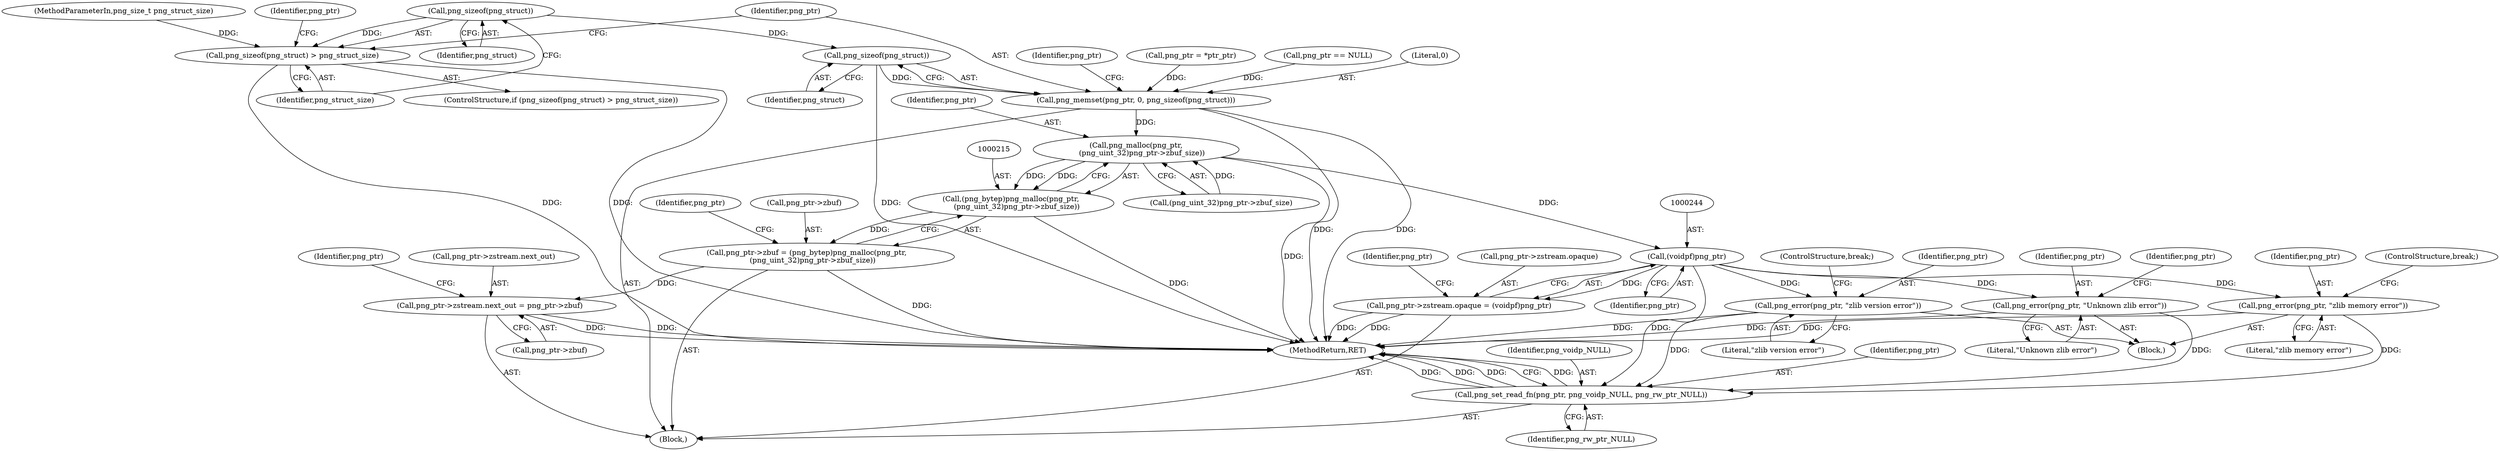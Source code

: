 digraph "0_Chrome_7f3d85b096f66870a15b37c2f40b219b2e292693_7@API" {
"1000159" [label="(Call,png_sizeof(png_struct))"];
"1000158" [label="(Call,png_sizeof(png_struct) > png_struct_size)"];
"1000179" [label="(Call,png_sizeof(png_struct))"];
"1000176" [label="(Call,png_memset(png_ptr, 0, png_sizeof(png_struct)))"];
"1000216" [label="(Call,png_malloc(png_ptr,\n     (png_uint_32)png_ptr->zbuf_size))"];
"1000214" [label="(Call,(png_bytep)png_malloc(png_ptr,\n     (png_uint_32)png_ptr->zbuf_size))"];
"1000210" [label="(Call,png_ptr->zbuf = (png_bytep)png_malloc(png_ptr,\n     (png_uint_32)png_ptr->zbuf_size))"];
"1000269" [label="(Call,png_ptr->zstream.next_out = png_ptr->zbuf)"];
"1000243" [label="(Call,(voidpf)png_ptr)"];
"1000237" [label="(Call,png_ptr->zstream.opaque = (voidpf)png_ptr)"];
"1000256" [label="(Call,png_error(png_ptr, \"zlib memory error\"))"];
"1000289" [label="(Call,png_set_read_fn(png_ptr, png_voidp_NULL, png_rw_ptr_NULL))"];
"1000261" [label="(Call,png_error(png_ptr, \"zlib version error\"))"];
"1000266" [label="(Call,png_error(png_ptr, \"Unknown zlib error\"))"];
"1000159" [label="(Call,png_sizeof(png_struct))"];
"1000110" [label="(MethodParameterIn,png_size_t png_struct_size)"];
"1000177" [label="(Identifier,png_ptr)"];
"1000262" [label="(Identifier,png_ptr)"];
"1000111" [label="(Block,)"];
"1000183" [label="(Identifier,png_ptr)"];
"1000176" [label="(Call,png_memset(png_ptr, 0, png_sizeof(png_struct)))"];
"1000261" [label="(Call,png_error(png_ptr, \"zlib version error\"))"];
"1000257" [label="(Identifier,png_ptr)"];
"1000263" [label="(Literal,\"zlib version error\")"];
"1000267" [label="(Identifier,png_ptr)"];
"1000245" [label="(Identifier,png_ptr)"];
"1000291" [label="(Identifier,png_voidp_NULL)"];
"1000237" [label="(Call,png_ptr->zstream.opaque = (voidpf)png_ptr)"];
"1000226" [label="(Identifier,png_ptr)"];
"1000216" [label="(Call,png_malloc(png_ptr,\n     (png_uint_32)png_ptr->zbuf_size))"];
"1000210" [label="(Call,png_ptr->zbuf = (png_bytep)png_malloc(png_ptr,\n     (png_uint_32)png_ptr->zbuf_size))"];
"1000252" [label="(Block,)"];
"1000256" [label="(Call,png_error(png_ptr, \"zlib memory error\"))"];
"1000217" [label="(Identifier,png_ptr)"];
"1000160" [label="(Identifier,png_struct)"];
"1000172" [label="(Call,png_ptr = *ptr_ptr)"];
"1000270" [label="(Call,png_ptr->zstream.next_out)"];
"1000218" [label="(Call,(png_uint_32)png_ptr->zbuf_size)"];
"1000157" [label="(ControlStructure,if (png_sizeof(png_struct) > png_struct_size))"];
"1000179" [label="(Call,png_sizeof(png_struct))"];
"1000268" [label="(Literal,\"Unknown zlib error\")"];
"1000250" [label="(Identifier,png_ptr)"];
"1000158" [label="(Call,png_sizeof(png_struct) > png_struct_size)"];
"1000264" [label="(ControlStructure,break;)"];
"1000275" [label="(Call,png_ptr->zbuf)"];
"1000161" [label="(Identifier,png_struct_size)"];
"1000293" [label="(MethodReturn,RET)"];
"1000281" [label="(Identifier,png_ptr)"];
"1000238" [label="(Call,png_ptr->zstream.opaque)"];
"1000214" [label="(Call,(png_bytep)png_malloc(png_ptr,\n     (png_uint_32)png_ptr->zbuf_size))"];
"1000164" [label="(Identifier,png_ptr)"];
"1000289" [label="(Call,png_set_read_fn(png_ptr, png_voidp_NULL, png_rw_ptr_NULL))"];
"1000180" [label="(Identifier,png_struct)"];
"1000266" [label="(Call,png_error(png_ptr, \"Unknown zlib error\"))"];
"1000269" [label="(Call,png_ptr->zstream.next_out = png_ptr->zbuf)"];
"1000258" [label="(Literal,\"zlib memory error\")"];
"1000211" [label="(Call,png_ptr->zbuf)"];
"1000123" [label="(Call,png_ptr == NULL)"];
"1000178" [label="(Literal,0)"];
"1000243" [label="(Call,(voidpf)png_ptr)"];
"1000272" [label="(Identifier,png_ptr)"];
"1000290" [label="(Identifier,png_ptr)"];
"1000292" [label="(Identifier,png_rw_ptr_NULL)"];
"1000259" [label="(ControlStructure,break;)"];
"1000159" -> "1000158"  [label="AST: "];
"1000159" -> "1000160"  [label="CFG: "];
"1000160" -> "1000159"  [label="AST: "];
"1000161" -> "1000159"  [label="CFG: "];
"1000159" -> "1000158"  [label="DDG: "];
"1000159" -> "1000179"  [label="DDG: "];
"1000158" -> "1000157"  [label="AST: "];
"1000158" -> "1000161"  [label="CFG: "];
"1000161" -> "1000158"  [label="AST: "];
"1000164" -> "1000158"  [label="CFG: "];
"1000177" -> "1000158"  [label="CFG: "];
"1000158" -> "1000293"  [label="DDG: "];
"1000158" -> "1000293"  [label="DDG: "];
"1000110" -> "1000158"  [label="DDG: "];
"1000179" -> "1000176"  [label="AST: "];
"1000179" -> "1000180"  [label="CFG: "];
"1000180" -> "1000179"  [label="AST: "];
"1000176" -> "1000179"  [label="CFG: "];
"1000179" -> "1000293"  [label="DDG: "];
"1000179" -> "1000176"  [label="DDG: "];
"1000176" -> "1000111"  [label="AST: "];
"1000177" -> "1000176"  [label="AST: "];
"1000178" -> "1000176"  [label="AST: "];
"1000183" -> "1000176"  [label="CFG: "];
"1000176" -> "1000293"  [label="DDG: "];
"1000176" -> "1000293"  [label="DDG: "];
"1000172" -> "1000176"  [label="DDG: "];
"1000123" -> "1000176"  [label="DDG: "];
"1000176" -> "1000216"  [label="DDG: "];
"1000216" -> "1000214"  [label="AST: "];
"1000216" -> "1000218"  [label="CFG: "];
"1000217" -> "1000216"  [label="AST: "];
"1000218" -> "1000216"  [label="AST: "];
"1000214" -> "1000216"  [label="CFG: "];
"1000216" -> "1000293"  [label="DDG: "];
"1000216" -> "1000214"  [label="DDG: "];
"1000216" -> "1000214"  [label="DDG: "];
"1000218" -> "1000216"  [label="DDG: "];
"1000216" -> "1000243"  [label="DDG: "];
"1000214" -> "1000210"  [label="AST: "];
"1000215" -> "1000214"  [label="AST: "];
"1000210" -> "1000214"  [label="CFG: "];
"1000214" -> "1000293"  [label="DDG: "];
"1000214" -> "1000210"  [label="DDG: "];
"1000210" -> "1000111"  [label="AST: "];
"1000211" -> "1000210"  [label="AST: "];
"1000226" -> "1000210"  [label="CFG: "];
"1000210" -> "1000293"  [label="DDG: "];
"1000210" -> "1000269"  [label="DDG: "];
"1000269" -> "1000111"  [label="AST: "];
"1000269" -> "1000275"  [label="CFG: "];
"1000270" -> "1000269"  [label="AST: "];
"1000275" -> "1000269"  [label="AST: "];
"1000281" -> "1000269"  [label="CFG: "];
"1000269" -> "1000293"  [label="DDG: "];
"1000269" -> "1000293"  [label="DDG: "];
"1000243" -> "1000237"  [label="AST: "];
"1000243" -> "1000245"  [label="CFG: "];
"1000244" -> "1000243"  [label="AST: "];
"1000245" -> "1000243"  [label="AST: "];
"1000237" -> "1000243"  [label="CFG: "];
"1000243" -> "1000237"  [label="DDG: "];
"1000243" -> "1000256"  [label="DDG: "];
"1000243" -> "1000261"  [label="DDG: "];
"1000243" -> "1000266"  [label="DDG: "];
"1000243" -> "1000289"  [label="DDG: "];
"1000237" -> "1000111"  [label="AST: "];
"1000238" -> "1000237"  [label="AST: "];
"1000250" -> "1000237"  [label="CFG: "];
"1000237" -> "1000293"  [label="DDG: "];
"1000237" -> "1000293"  [label="DDG: "];
"1000256" -> "1000252"  [label="AST: "];
"1000256" -> "1000258"  [label="CFG: "];
"1000257" -> "1000256"  [label="AST: "];
"1000258" -> "1000256"  [label="AST: "];
"1000259" -> "1000256"  [label="CFG: "];
"1000256" -> "1000293"  [label="DDG: "];
"1000256" -> "1000289"  [label="DDG: "];
"1000289" -> "1000111"  [label="AST: "];
"1000289" -> "1000292"  [label="CFG: "];
"1000290" -> "1000289"  [label="AST: "];
"1000291" -> "1000289"  [label="AST: "];
"1000292" -> "1000289"  [label="AST: "];
"1000293" -> "1000289"  [label="CFG: "];
"1000289" -> "1000293"  [label="DDG: "];
"1000289" -> "1000293"  [label="DDG: "];
"1000289" -> "1000293"  [label="DDG: "];
"1000289" -> "1000293"  [label="DDG: "];
"1000266" -> "1000289"  [label="DDG: "];
"1000261" -> "1000289"  [label="DDG: "];
"1000261" -> "1000252"  [label="AST: "];
"1000261" -> "1000263"  [label="CFG: "];
"1000262" -> "1000261"  [label="AST: "];
"1000263" -> "1000261"  [label="AST: "];
"1000264" -> "1000261"  [label="CFG: "];
"1000261" -> "1000293"  [label="DDG: "];
"1000266" -> "1000252"  [label="AST: "];
"1000266" -> "1000268"  [label="CFG: "];
"1000267" -> "1000266"  [label="AST: "];
"1000268" -> "1000266"  [label="AST: "];
"1000272" -> "1000266"  [label="CFG: "];
"1000266" -> "1000293"  [label="DDG: "];
}
